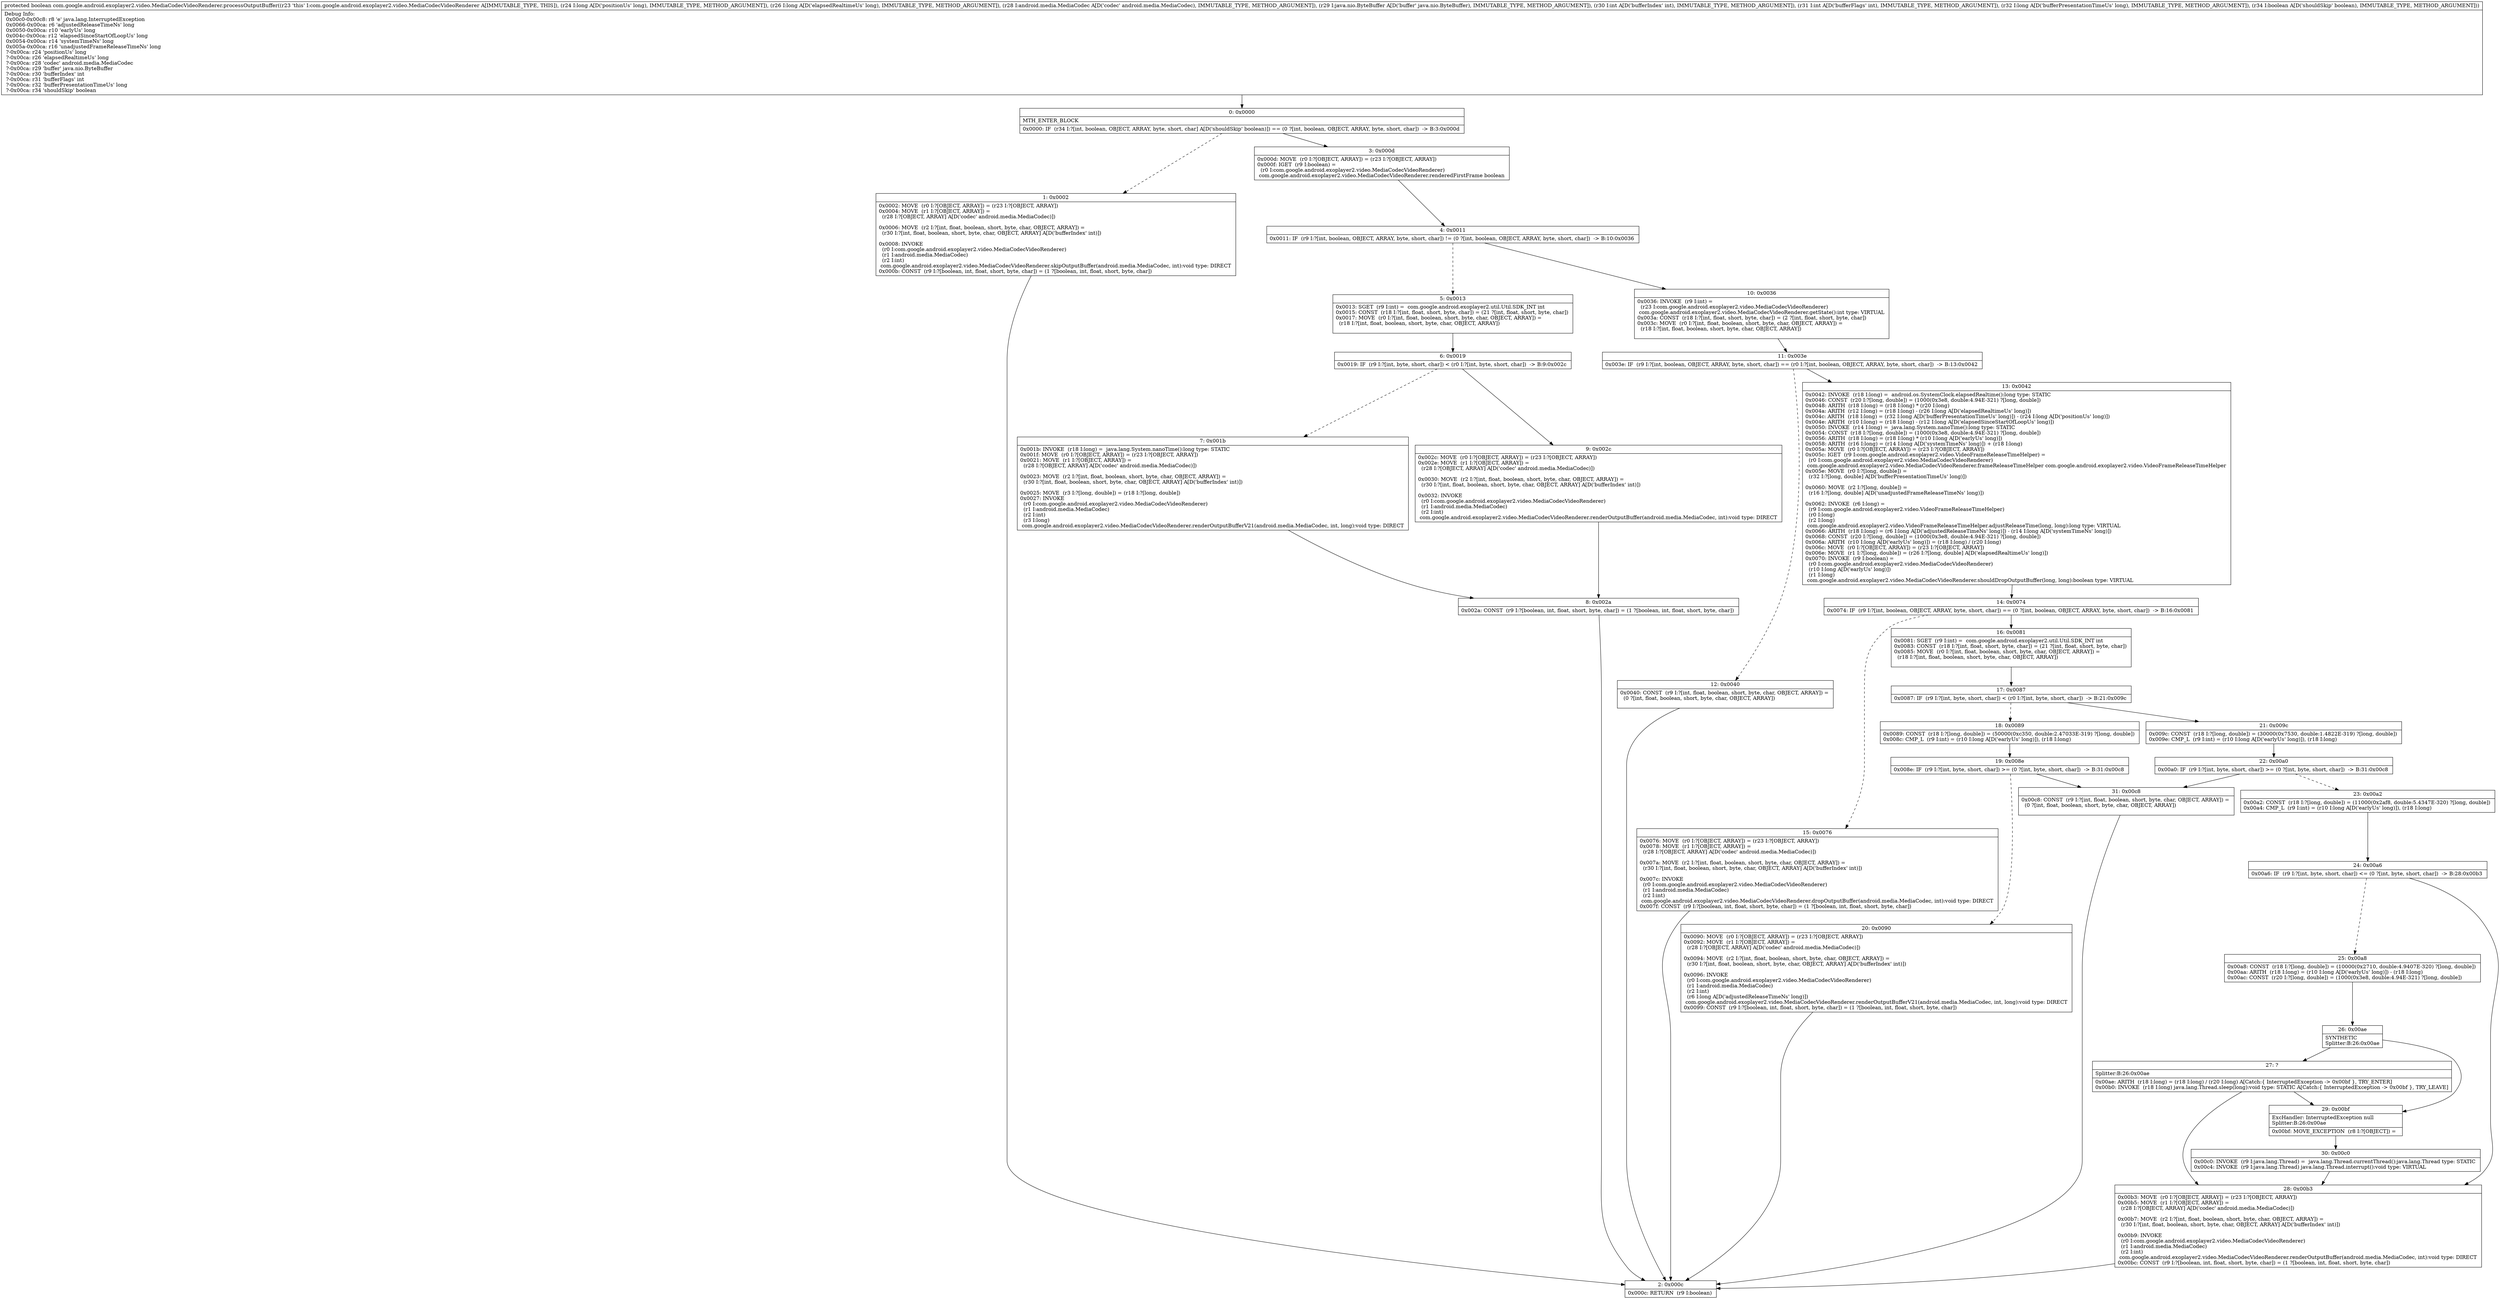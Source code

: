 digraph "CFG forcom.google.android.exoplayer2.video.MediaCodecVideoRenderer.processOutputBuffer(JJLandroid\/media\/MediaCodec;Ljava\/nio\/ByteBuffer;IIJZ)Z" {
Node_0 [shape=record,label="{0\:\ 0x0000|MTH_ENTER_BLOCK\l|0x0000: IF  (r34 I:?[int, boolean, OBJECT, ARRAY, byte, short, char] A[D('shouldSkip' boolean)]) == (0 ?[int, boolean, OBJECT, ARRAY, byte, short, char])  \-\> B:3:0x000d \l}"];
Node_1 [shape=record,label="{1\:\ 0x0002|0x0002: MOVE  (r0 I:?[OBJECT, ARRAY]) = (r23 I:?[OBJECT, ARRAY]) \l0x0004: MOVE  (r1 I:?[OBJECT, ARRAY]) = \l  (r28 I:?[OBJECT, ARRAY] A[D('codec' android.media.MediaCodec)])\l \l0x0006: MOVE  (r2 I:?[int, float, boolean, short, byte, char, OBJECT, ARRAY]) = \l  (r30 I:?[int, float, boolean, short, byte, char, OBJECT, ARRAY] A[D('bufferIndex' int)])\l \l0x0008: INVOKE  \l  (r0 I:com.google.android.exoplayer2.video.MediaCodecVideoRenderer)\l  (r1 I:android.media.MediaCodec)\l  (r2 I:int)\l com.google.android.exoplayer2.video.MediaCodecVideoRenderer.skipOutputBuffer(android.media.MediaCodec, int):void type: DIRECT \l0x000b: CONST  (r9 I:?[boolean, int, float, short, byte, char]) = (1 ?[boolean, int, float, short, byte, char]) \l}"];
Node_2 [shape=record,label="{2\:\ 0x000c|0x000c: RETURN  (r9 I:boolean) \l}"];
Node_3 [shape=record,label="{3\:\ 0x000d|0x000d: MOVE  (r0 I:?[OBJECT, ARRAY]) = (r23 I:?[OBJECT, ARRAY]) \l0x000f: IGET  (r9 I:boolean) = \l  (r0 I:com.google.android.exoplayer2.video.MediaCodecVideoRenderer)\l com.google.android.exoplayer2.video.MediaCodecVideoRenderer.renderedFirstFrame boolean \l}"];
Node_4 [shape=record,label="{4\:\ 0x0011|0x0011: IF  (r9 I:?[int, boolean, OBJECT, ARRAY, byte, short, char]) != (0 ?[int, boolean, OBJECT, ARRAY, byte, short, char])  \-\> B:10:0x0036 \l}"];
Node_5 [shape=record,label="{5\:\ 0x0013|0x0013: SGET  (r9 I:int) =  com.google.android.exoplayer2.util.Util.SDK_INT int \l0x0015: CONST  (r18 I:?[int, float, short, byte, char]) = (21 ?[int, float, short, byte, char]) \l0x0017: MOVE  (r0 I:?[int, float, boolean, short, byte, char, OBJECT, ARRAY]) = \l  (r18 I:?[int, float, boolean, short, byte, char, OBJECT, ARRAY])\l \l}"];
Node_6 [shape=record,label="{6\:\ 0x0019|0x0019: IF  (r9 I:?[int, byte, short, char]) \< (r0 I:?[int, byte, short, char])  \-\> B:9:0x002c \l}"];
Node_7 [shape=record,label="{7\:\ 0x001b|0x001b: INVOKE  (r18 I:long) =  java.lang.System.nanoTime():long type: STATIC \l0x001f: MOVE  (r0 I:?[OBJECT, ARRAY]) = (r23 I:?[OBJECT, ARRAY]) \l0x0021: MOVE  (r1 I:?[OBJECT, ARRAY]) = \l  (r28 I:?[OBJECT, ARRAY] A[D('codec' android.media.MediaCodec)])\l \l0x0023: MOVE  (r2 I:?[int, float, boolean, short, byte, char, OBJECT, ARRAY]) = \l  (r30 I:?[int, float, boolean, short, byte, char, OBJECT, ARRAY] A[D('bufferIndex' int)])\l \l0x0025: MOVE  (r3 I:?[long, double]) = (r18 I:?[long, double]) \l0x0027: INVOKE  \l  (r0 I:com.google.android.exoplayer2.video.MediaCodecVideoRenderer)\l  (r1 I:android.media.MediaCodec)\l  (r2 I:int)\l  (r3 I:long)\l com.google.android.exoplayer2.video.MediaCodecVideoRenderer.renderOutputBufferV21(android.media.MediaCodec, int, long):void type: DIRECT \l}"];
Node_8 [shape=record,label="{8\:\ 0x002a|0x002a: CONST  (r9 I:?[boolean, int, float, short, byte, char]) = (1 ?[boolean, int, float, short, byte, char]) \l}"];
Node_9 [shape=record,label="{9\:\ 0x002c|0x002c: MOVE  (r0 I:?[OBJECT, ARRAY]) = (r23 I:?[OBJECT, ARRAY]) \l0x002e: MOVE  (r1 I:?[OBJECT, ARRAY]) = \l  (r28 I:?[OBJECT, ARRAY] A[D('codec' android.media.MediaCodec)])\l \l0x0030: MOVE  (r2 I:?[int, float, boolean, short, byte, char, OBJECT, ARRAY]) = \l  (r30 I:?[int, float, boolean, short, byte, char, OBJECT, ARRAY] A[D('bufferIndex' int)])\l \l0x0032: INVOKE  \l  (r0 I:com.google.android.exoplayer2.video.MediaCodecVideoRenderer)\l  (r1 I:android.media.MediaCodec)\l  (r2 I:int)\l com.google.android.exoplayer2.video.MediaCodecVideoRenderer.renderOutputBuffer(android.media.MediaCodec, int):void type: DIRECT \l}"];
Node_10 [shape=record,label="{10\:\ 0x0036|0x0036: INVOKE  (r9 I:int) = \l  (r23 I:com.google.android.exoplayer2.video.MediaCodecVideoRenderer)\l com.google.android.exoplayer2.video.MediaCodecVideoRenderer.getState():int type: VIRTUAL \l0x003a: CONST  (r18 I:?[int, float, short, byte, char]) = (2 ?[int, float, short, byte, char]) \l0x003c: MOVE  (r0 I:?[int, float, boolean, short, byte, char, OBJECT, ARRAY]) = \l  (r18 I:?[int, float, boolean, short, byte, char, OBJECT, ARRAY])\l \l}"];
Node_11 [shape=record,label="{11\:\ 0x003e|0x003e: IF  (r9 I:?[int, boolean, OBJECT, ARRAY, byte, short, char]) == (r0 I:?[int, boolean, OBJECT, ARRAY, byte, short, char])  \-\> B:13:0x0042 \l}"];
Node_12 [shape=record,label="{12\:\ 0x0040|0x0040: CONST  (r9 I:?[int, float, boolean, short, byte, char, OBJECT, ARRAY]) = \l  (0 ?[int, float, boolean, short, byte, char, OBJECT, ARRAY])\l \l}"];
Node_13 [shape=record,label="{13\:\ 0x0042|0x0042: INVOKE  (r18 I:long) =  android.os.SystemClock.elapsedRealtime():long type: STATIC \l0x0046: CONST  (r20 I:?[long, double]) = (1000(0x3e8, double:4.94E\-321) ?[long, double]) \l0x0048: ARITH  (r18 I:long) = (r18 I:long) * (r20 I:long) \l0x004a: ARITH  (r12 I:long) = (r18 I:long) \- (r26 I:long A[D('elapsedRealtimeUs' long)]) \l0x004c: ARITH  (r18 I:long) = (r32 I:long A[D('bufferPresentationTimeUs' long)]) \- (r24 I:long A[D('positionUs' long)]) \l0x004e: ARITH  (r10 I:long) = (r18 I:long) \- (r12 I:long A[D('elapsedSinceStartOfLoopUs' long)]) \l0x0050: INVOKE  (r14 I:long) =  java.lang.System.nanoTime():long type: STATIC \l0x0054: CONST  (r18 I:?[long, double]) = (1000(0x3e8, double:4.94E\-321) ?[long, double]) \l0x0056: ARITH  (r18 I:long) = (r18 I:long) * (r10 I:long A[D('earlyUs' long)]) \l0x0058: ARITH  (r16 I:long) = (r14 I:long A[D('systemTimeNs' long)]) + (r18 I:long) \l0x005a: MOVE  (r0 I:?[OBJECT, ARRAY]) = (r23 I:?[OBJECT, ARRAY]) \l0x005c: IGET  (r9 I:com.google.android.exoplayer2.video.VideoFrameReleaseTimeHelper) = \l  (r0 I:com.google.android.exoplayer2.video.MediaCodecVideoRenderer)\l com.google.android.exoplayer2.video.MediaCodecVideoRenderer.frameReleaseTimeHelper com.google.android.exoplayer2.video.VideoFrameReleaseTimeHelper \l0x005e: MOVE  (r0 I:?[long, double]) = \l  (r32 I:?[long, double] A[D('bufferPresentationTimeUs' long)])\l \l0x0060: MOVE  (r2 I:?[long, double]) = \l  (r16 I:?[long, double] A[D('unadjustedFrameReleaseTimeNs' long)])\l \l0x0062: INVOKE  (r6 I:long) = \l  (r9 I:com.google.android.exoplayer2.video.VideoFrameReleaseTimeHelper)\l  (r0 I:long)\l  (r2 I:long)\l com.google.android.exoplayer2.video.VideoFrameReleaseTimeHelper.adjustReleaseTime(long, long):long type: VIRTUAL \l0x0066: ARITH  (r18 I:long) = (r6 I:long A[D('adjustedReleaseTimeNs' long)]) \- (r14 I:long A[D('systemTimeNs' long)]) \l0x0068: CONST  (r20 I:?[long, double]) = (1000(0x3e8, double:4.94E\-321) ?[long, double]) \l0x006a: ARITH  (r10 I:long A[D('earlyUs' long)]) = (r18 I:long) \/ (r20 I:long) \l0x006c: MOVE  (r0 I:?[OBJECT, ARRAY]) = (r23 I:?[OBJECT, ARRAY]) \l0x006e: MOVE  (r1 I:?[long, double]) = (r26 I:?[long, double] A[D('elapsedRealtimeUs' long)]) \l0x0070: INVOKE  (r9 I:boolean) = \l  (r0 I:com.google.android.exoplayer2.video.MediaCodecVideoRenderer)\l  (r10 I:long A[D('earlyUs' long)])\l  (r1 I:long)\l com.google.android.exoplayer2.video.MediaCodecVideoRenderer.shouldDropOutputBuffer(long, long):boolean type: VIRTUAL \l}"];
Node_14 [shape=record,label="{14\:\ 0x0074|0x0074: IF  (r9 I:?[int, boolean, OBJECT, ARRAY, byte, short, char]) == (0 ?[int, boolean, OBJECT, ARRAY, byte, short, char])  \-\> B:16:0x0081 \l}"];
Node_15 [shape=record,label="{15\:\ 0x0076|0x0076: MOVE  (r0 I:?[OBJECT, ARRAY]) = (r23 I:?[OBJECT, ARRAY]) \l0x0078: MOVE  (r1 I:?[OBJECT, ARRAY]) = \l  (r28 I:?[OBJECT, ARRAY] A[D('codec' android.media.MediaCodec)])\l \l0x007a: MOVE  (r2 I:?[int, float, boolean, short, byte, char, OBJECT, ARRAY]) = \l  (r30 I:?[int, float, boolean, short, byte, char, OBJECT, ARRAY] A[D('bufferIndex' int)])\l \l0x007c: INVOKE  \l  (r0 I:com.google.android.exoplayer2.video.MediaCodecVideoRenderer)\l  (r1 I:android.media.MediaCodec)\l  (r2 I:int)\l com.google.android.exoplayer2.video.MediaCodecVideoRenderer.dropOutputBuffer(android.media.MediaCodec, int):void type: DIRECT \l0x007f: CONST  (r9 I:?[boolean, int, float, short, byte, char]) = (1 ?[boolean, int, float, short, byte, char]) \l}"];
Node_16 [shape=record,label="{16\:\ 0x0081|0x0081: SGET  (r9 I:int) =  com.google.android.exoplayer2.util.Util.SDK_INT int \l0x0083: CONST  (r18 I:?[int, float, short, byte, char]) = (21 ?[int, float, short, byte, char]) \l0x0085: MOVE  (r0 I:?[int, float, boolean, short, byte, char, OBJECT, ARRAY]) = \l  (r18 I:?[int, float, boolean, short, byte, char, OBJECT, ARRAY])\l \l}"];
Node_17 [shape=record,label="{17\:\ 0x0087|0x0087: IF  (r9 I:?[int, byte, short, char]) \< (r0 I:?[int, byte, short, char])  \-\> B:21:0x009c \l}"];
Node_18 [shape=record,label="{18\:\ 0x0089|0x0089: CONST  (r18 I:?[long, double]) = (50000(0xc350, double:2.47033E\-319) ?[long, double]) \l0x008c: CMP_L  (r9 I:int) = (r10 I:long A[D('earlyUs' long)]), (r18 I:long) \l}"];
Node_19 [shape=record,label="{19\:\ 0x008e|0x008e: IF  (r9 I:?[int, byte, short, char]) \>= (0 ?[int, byte, short, char])  \-\> B:31:0x00c8 \l}"];
Node_20 [shape=record,label="{20\:\ 0x0090|0x0090: MOVE  (r0 I:?[OBJECT, ARRAY]) = (r23 I:?[OBJECT, ARRAY]) \l0x0092: MOVE  (r1 I:?[OBJECT, ARRAY]) = \l  (r28 I:?[OBJECT, ARRAY] A[D('codec' android.media.MediaCodec)])\l \l0x0094: MOVE  (r2 I:?[int, float, boolean, short, byte, char, OBJECT, ARRAY]) = \l  (r30 I:?[int, float, boolean, short, byte, char, OBJECT, ARRAY] A[D('bufferIndex' int)])\l \l0x0096: INVOKE  \l  (r0 I:com.google.android.exoplayer2.video.MediaCodecVideoRenderer)\l  (r1 I:android.media.MediaCodec)\l  (r2 I:int)\l  (r6 I:long A[D('adjustedReleaseTimeNs' long)])\l com.google.android.exoplayer2.video.MediaCodecVideoRenderer.renderOutputBufferV21(android.media.MediaCodec, int, long):void type: DIRECT \l0x0099: CONST  (r9 I:?[boolean, int, float, short, byte, char]) = (1 ?[boolean, int, float, short, byte, char]) \l}"];
Node_21 [shape=record,label="{21\:\ 0x009c|0x009c: CONST  (r18 I:?[long, double]) = (30000(0x7530, double:1.4822E\-319) ?[long, double]) \l0x009e: CMP_L  (r9 I:int) = (r10 I:long A[D('earlyUs' long)]), (r18 I:long) \l}"];
Node_22 [shape=record,label="{22\:\ 0x00a0|0x00a0: IF  (r9 I:?[int, byte, short, char]) \>= (0 ?[int, byte, short, char])  \-\> B:31:0x00c8 \l}"];
Node_23 [shape=record,label="{23\:\ 0x00a2|0x00a2: CONST  (r18 I:?[long, double]) = (11000(0x2af8, double:5.4347E\-320) ?[long, double]) \l0x00a4: CMP_L  (r9 I:int) = (r10 I:long A[D('earlyUs' long)]), (r18 I:long) \l}"];
Node_24 [shape=record,label="{24\:\ 0x00a6|0x00a6: IF  (r9 I:?[int, byte, short, char]) \<= (0 ?[int, byte, short, char])  \-\> B:28:0x00b3 \l}"];
Node_25 [shape=record,label="{25\:\ 0x00a8|0x00a8: CONST  (r18 I:?[long, double]) = (10000(0x2710, double:4.9407E\-320) ?[long, double]) \l0x00aa: ARITH  (r18 I:long) = (r10 I:long A[D('earlyUs' long)]) \- (r18 I:long) \l0x00ac: CONST  (r20 I:?[long, double]) = (1000(0x3e8, double:4.94E\-321) ?[long, double]) \l}"];
Node_26 [shape=record,label="{26\:\ 0x00ae|SYNTHETIC\lSplitter:B:26:0x00ae\l}"];
Node_27 [shape=record,label="{27\:\ ?|Splitter:B:26:0x00ae\l|0x00ae: ARITH  (r18 I:long) = (r18 I:long) \/ (r20 I:long) A[Catch:\{ InterruptedException \-\> 0x00bf \}, TRY_ENTER]\l0x00b0: INVOKE  (r18 I:long) java.lang.Thread.sleep(long):void type: STATIC A[Catch:\{ InterruptedException \-\> 0x00bf \}, TRY_LEAVE]\l}"];
Node_28 [shape=record,label="{28\:\ 0x00b3|0x00b3: MOVE  (r0 I:?[OBJECT, ARRAY]) = (r23 I:?[OBJECT, ARRAY]) \l0x00b5: MOVE  (r1 I:?[OBJECT, ARRAY]) = \l  (r28 I:?[OBJECT, ARRAY] A[D('codec' android.media.MediaCodec)])\l \l0x00b7: MOVE  (r2 I:?[int, float, boolean, short, byte, char, OBJECT, ARRAY]) = \l  (r30 I:?[int, float, boolean, short, byte, char, OBJECT, ARRAY] A[D('bufferIndex' int)])\l \l0x00b9: INVOKE  \l  (r0 I:com.google.android.exoplayer2.video.MediaCodecVideoRenderer)\l  (r1 I:android.media.MediaCodec)\l  (r2 I:int)\l com.google.android.exoplayer2.video.MediaCodecVideoRenderer.renderOutputBuffer(android.media.MediaCodec, int):void type: DIRECT \l0x00bc: CONST  (r9 I:?[boolean, int, float, short, byte, char]) = (1 ?[boolean, int, float, short, byte, char]) \l}"];
Node_29 [shape=record,label="{29\:\ 0x00bf|ExcHandler: InterruptedException null\lSplitter:B:26:0x00ae\l|0x00bf: MOVE_EXCEPTION  (r8 I:?[OBJECT]) =  \l}"];
Node_30 [shape=record,label="{30\:\ 0x00c0|0x00c0: INVOKE  (r9 I:java.lang.Thread) =  java.lang.Thread.currentThread():java.lang.Thread type: STATIC \l0x00c4: INVOKE  (r9 I:java.lang.Thread) java.lang.Thread.interrupt():void type: VIRTUAL \l}"];
Node_31 [shape=record,label="{31\:\ 0x00c8|0x00c8: CONST  (r9 I:?[int, float, boolean, short, byte, char, OBJECT, ARRAY]) = \l  (0 ?[int, float, boolean, short, byte, char, OBJECT, ARRAY])\l \l}"];
MethodNode[shape=record,label="{protected boolean com.google.android.exoplayer2.video.MediaCodecVideoRenderer.processOutputBuffer((r23 'this' I:com.google.android.exoplayer2.video.MediaCodecVideoRenderer A[IMMUTABLE_TYPE, THIS]), (r24 I:long A[D('positionUs' long), IMMUTABLE_TYPE, METHOD_ARGUMENT]), (r26 I:long A[D('elapsedRealtimeUs' long), IMMUTABLE_TYPE, METHOD_ARGUMENT]), (r28 I:android.media.MediaCodec A[D('codec' android.media.MediaCodec), IMMUTABLE_TYPE, METHOD_ARGUMENT]), (r29 I:java.nio.ByteBuffer A[D('buffer' java.nio.ByteBuffer), IMMUTABLE_TYPE, METHOD_ARGUMENT]), (r30 I:int A[D('bufferIndex' int), IMMUTABLE_TYPE, METHOD_ARGUMENT]), (r31 I:int A[D('bufferFlags' int), IMMUTABLE_TYPE, METHOD_ARGUMENT]), (r32 I:long A[D('bufferPresentationTimeUs' long), IMMUTABLE_TYPE, METHOD_ARGUMENT]), (r34 I:boolean A[D('shouldSkip' boolean), IMMUTABLE_TYPE, METHOD_ARGUMENT]))  | Debug Info:\l  0x00c0\-0x00c8: r8 'e' java.lang.InterruptedException\l  0x0066\-0x00ca: r6 'adjustedReleaseTimeNs' long\l  0x0050\-0x00ca: r10 'earlyUs' long\l  0x004c\-0x00ca: r12 'elapsedSinceStartOfLoopUs' long\l  0x0054\-0x00ca: r14 'systemTimeNs' long\l  0x005a\-0x00ca: r16 'unadjustedFrameReleaseTimeNs' long\l  ?\-0x00ca: r24 'positionUs' long\l  ?\-0x00ca: r26 'elapsedRealtimeUs' long\l  ?\-0x00ca: r28 'codec' android.media.MediaCodec\l  ?\-0x00ca: r29 'buffer' java.nio.ByteBuffer\l  ?\-0x00ca: r30 'bufferIndex' int\l  ?\-0x00ca: r31 'bufferFlags' int\l  ?\-0x00ca: r32 'bufferPresentationTimeUs' long\l  ?\-0x00ca: r34 'shouldSkip' boolean\l}"];
MethodNode -> Node_0;
Node_0 -> Node_1[style=dashed];
Node_0 -> Node_3;
Node_1 -> Node_2;
Node_3 -> Node_4;
Node_4 -> Node_5[style=dashed];
Node_4 -> Node_10;
Node_5 -> Node_6;
Node_6 -> Node_7[style=dashed];
Node_6 -> Node_9;
Node_7 -> Node_8;
Node_8 -> Node_2;
Node_9 -> Node_8;
Node_10 -> Node_11;
Node_11 -> Node_12[style=dashed];
Node_11 -> Node_13;
Node_12 -> Node_2;
Node_13 -> Node_14;
Node_14 -> Node_15[style=dashed];
Node_14 -> Node_16;
Node_15 -> Node_2;
Node_16 -> Node_17;
Node_17 -> Node_18[style=dashed];
Node_17 -> Node_21;
Node_18 -> Node_19;
Node_19 -> Node_20[style=dashed];
Node_19 -> Node_31;
Node_20 -> Node_2;
Node_21 -> Node_22;
Node_22 -> Node_23[style=dashed];
Node_22 -> Node_31;
Node_23 -> Node_24;
Node_24 -> Node_25[style=dashed];
Node_24 -> Node_28;
Node_25 -> Node_26;
Node_26 -> Node_27;
Node_26 -> Node_29;
Node_27 -> Node_28;
Node_27 -> Node_29;
Node_28 -> Node_2;
Node_29 -> Node_30;
Node_30 -> Node_28;
Node_31 -> Node_2;
}

